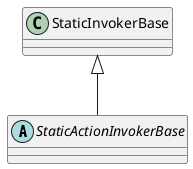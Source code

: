 @startuml
abstract class StaticActionInvokerBase {
}
StaticInvokerBase <|-- StaticActionInvokerBase
@enduml
